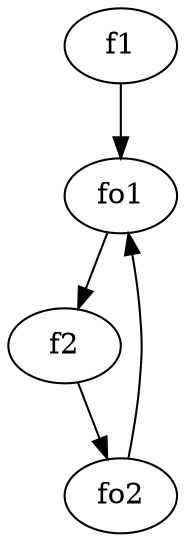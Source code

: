strict digraph  {
f1;
f2;
fo1;
fo2;
f1 -> fo1  [weight=2];
f2 -> fo2  [weight=2];
fo1 -> f2  [weight=2];
fo2 -> fo1  [weight=2];
}

